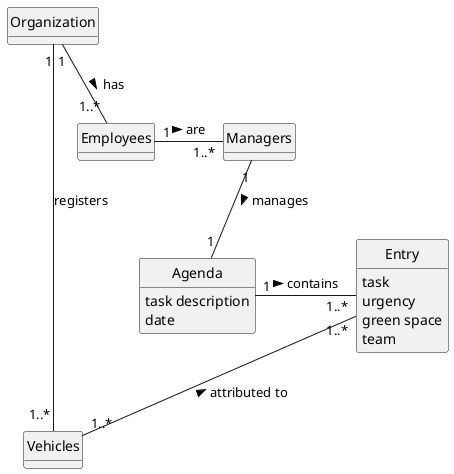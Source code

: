 @startuml
skinparam monochrome true
skinparam packageStyle rectangle
skinparam shadowing false
skinparam classAttributeIconSize 0
hide circle
hide methods

class Entry {
    task
    urgency
    green space
    team
}

class Vehicles{

}




class Agenda {
    task description
    date
}




class Organization {}

Organization "1" -down- "1..*" Employees : has >
Organization "1" - "1..*" Vehicles : registers
Employees "1" -"1..*" Managers : are >
Managers "1" -down- "1" Agenda: manages >
Agenda "1" - "1..*" Entry : contains >
Entry "1..*" -- "1..*" Vehicles : attributed to <


@enduml